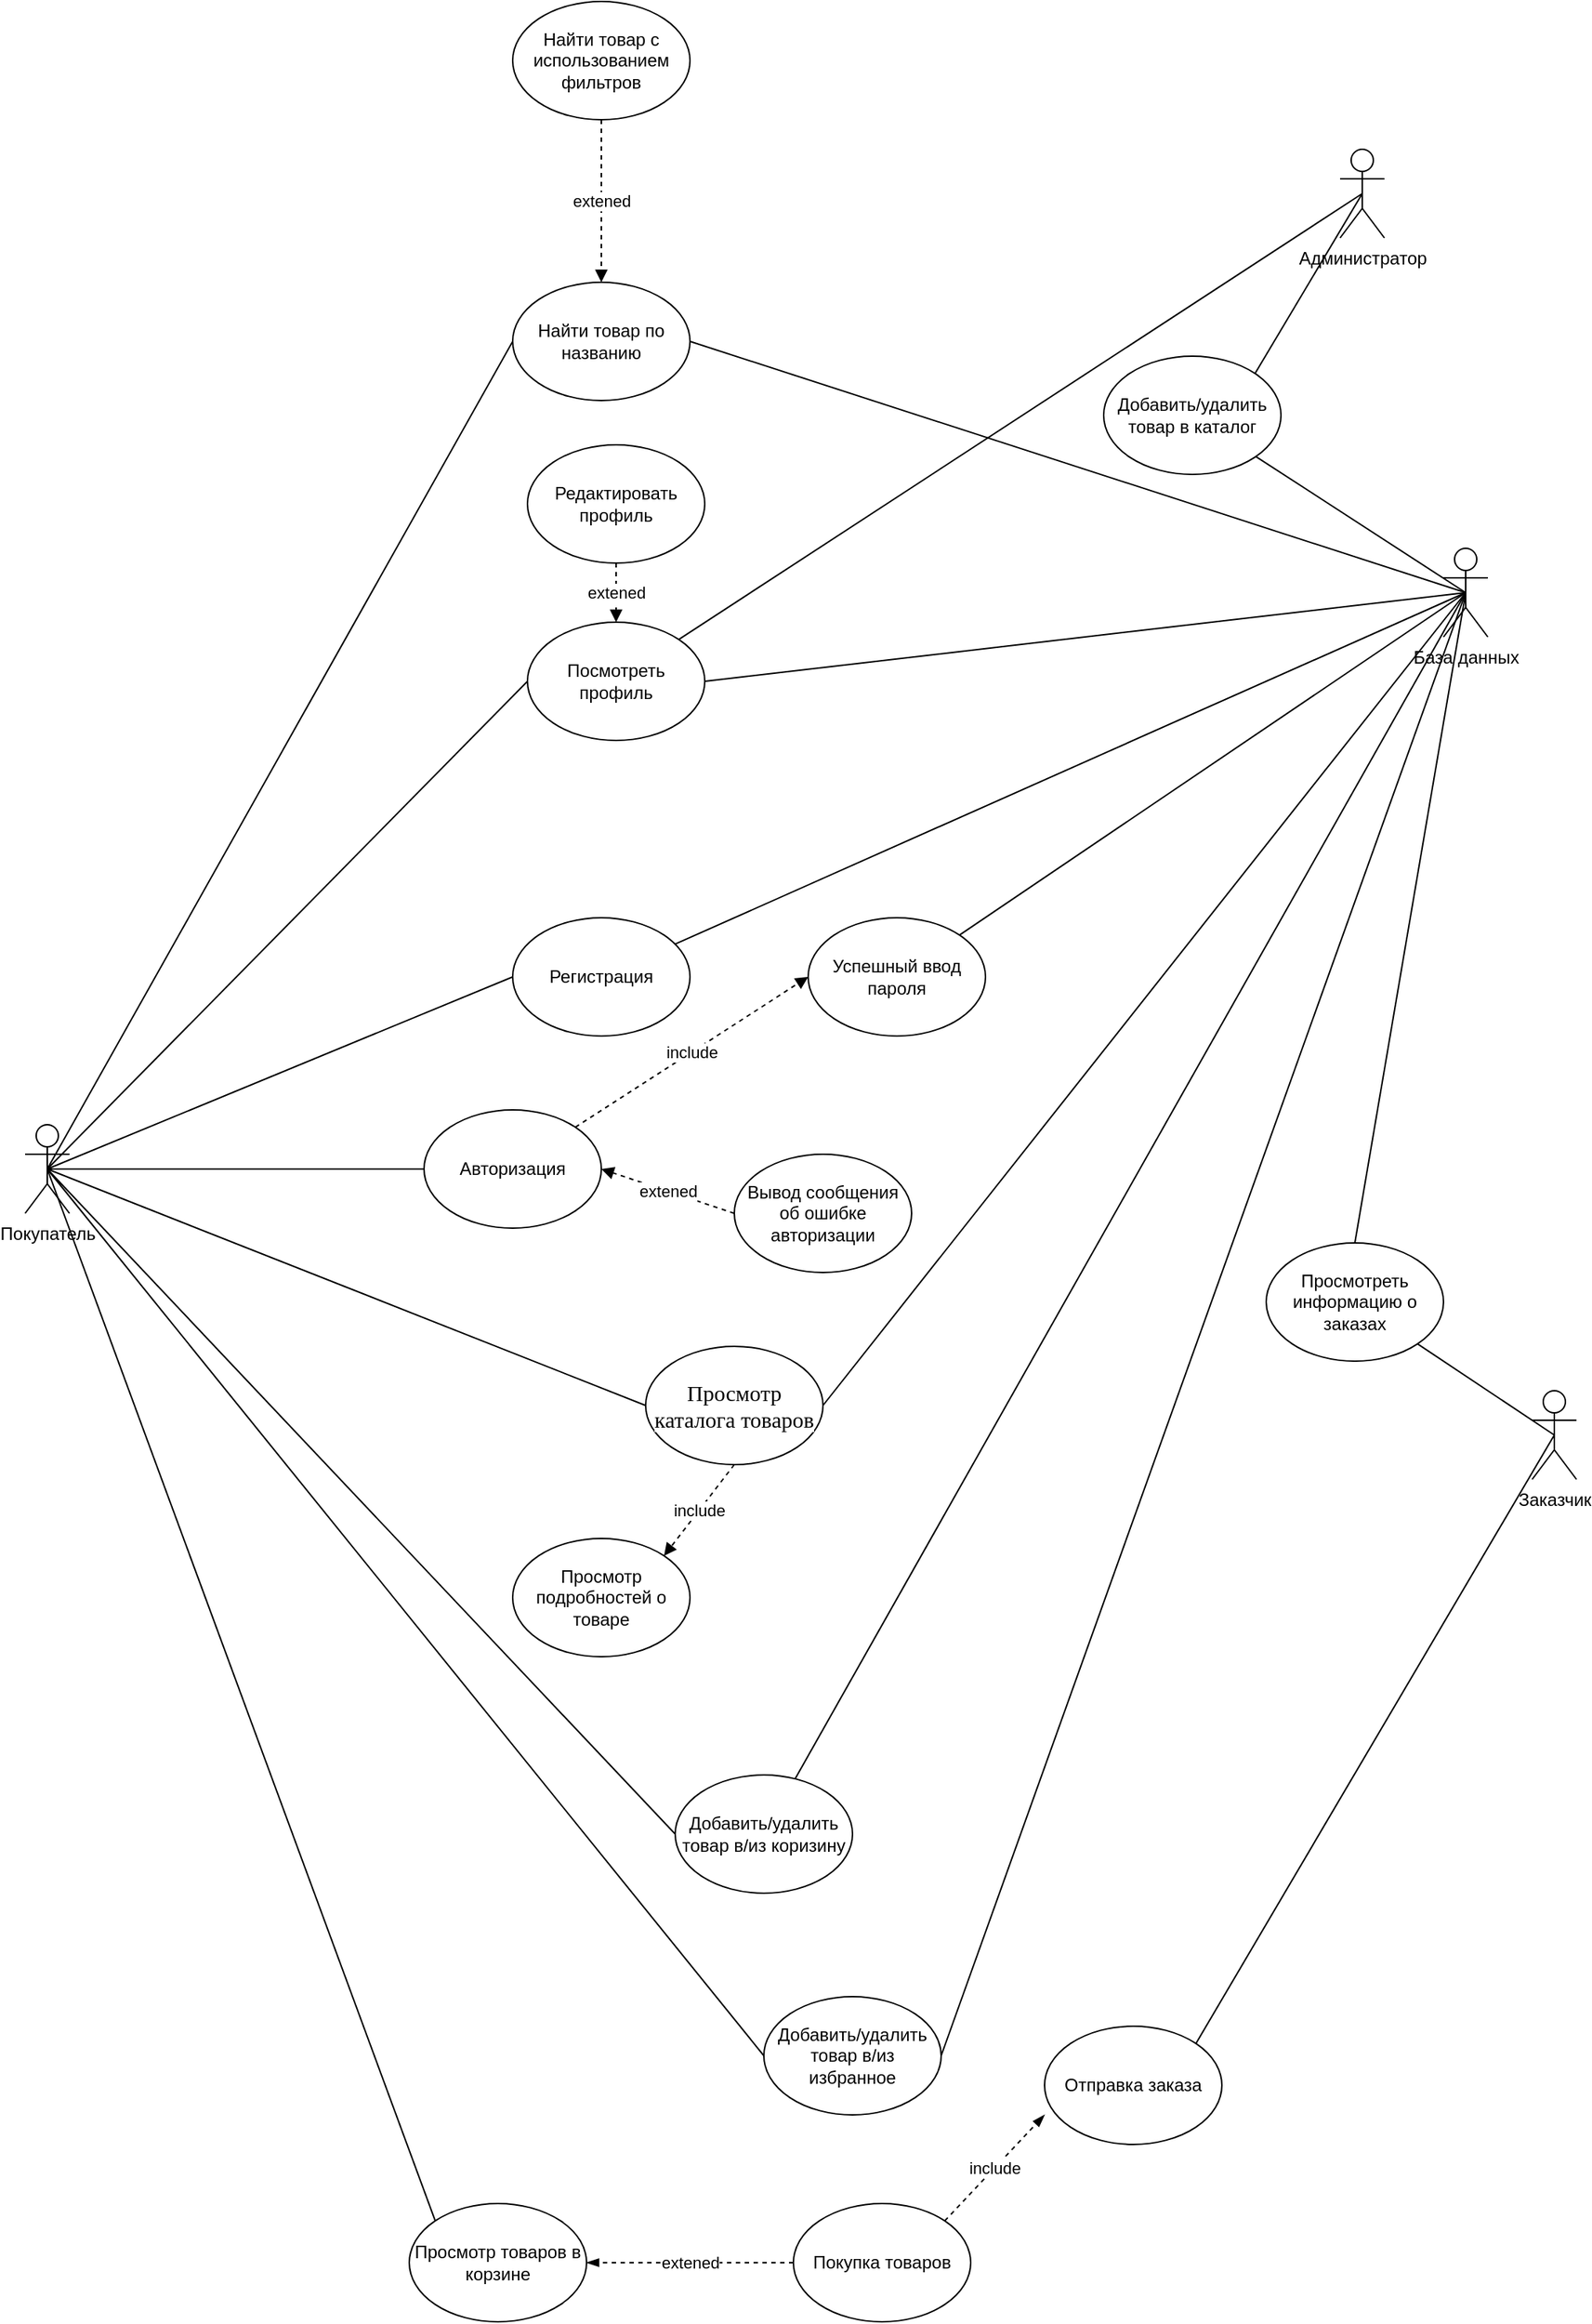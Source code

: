 <mxfile version="20.3.2" type="github">
  <diagram id="R2lEEEUBdFMjLlhIrx00" name="Page-1">
    <mxGraphModel dx="1420" dy="751" grid="1" gridSize="10" guides="1" tooltips="1" connect="1" arrows="1" fold="1" page="1" pageScale="1" pageWidth="850" pageHeight="1100" math="0" shadow="0" extFonts="Permanent Marker^https://fonts.googleapis.com/css?family=Permanent+Marker">
      <root>
        <mxCell id="0" />
        <mxCell id="1" parent="0" />
        <mxCell id="peDgpAjhzuGbC-7XQx3o-9" style="rounded=0;orthogonalLoop=1;jettySize=auto;html=1;exitX=0.5;exitY=0.5;exitDx=0;exitDy=0;exitPerimeter=0;entryX=0;entryY=0.5;entryDx=0;entryDy=0;endArrow=none;endFill=0;" edge="1" parent="1" source="QpdGUigB1U7RmoIJZxl1-1" target="QpdGUigB1U7RmoIJZxl1-2">
          <mxGeometry relative="1" as="geometry" />
        </mxCell>
        <mxCell id="peDgpAjhzuGbC-7XQx3o-17" style="edgeStyle=none;rounded=0;orthogonalLoop=1;jettySize=auto;html=1;exitX=0.5;exitY=0.5;exitDx=0;exitDy=0;exitPerimeter=0;entryX=0;entryY=0.5;entryDx=0;entryDy=0;endArrow=none;endFill=0;" edge="1" parent="1" source="QpdGUigB1U7RmoIJZxl1-1" target="peDgpAjhzuGbC-7XQx3o-16">
          <mxGeometry relative="1" as="geometry" />
        </mxCell>
        <mxCell id="peDgpAjhzuGbC-7XQx3o-21" style="edgeStyle=none;rounded=0;orthogonalLoop=1;jettySize=auto;html=1;exitX=0.5;exitY=0.5;exitDx=0;exitDy=0;exitPerimeter=0;entryX=0;entryY=0.5;entryDx=0;entryDy=0;endArrow=none;endFill=0;" edge="1" parent="1" source="QpdGUigB1U7RmoIJZxl1-1" target="peDgpAjhzuGbC-7XQx3o-20">
          <mxGeometry relative="1" as="geometry" />
        </mxCell>
        <mxCell id="peDgpAjhzuGbC-7XQx3o-27" style="edgeStyle=none;rounded=0;orthogonalLoop=1;jettySize=auto;html=1;exitX=0.5;exitY=0.5;exitDx=0;exitDy=0;exitPerimeter=0;entryX=0;entryY=0.5;entryDx=0;entryDy=0;endArrow=none;endFill=0;" edge="1" parent="1" source="QpdGUigB1U7RmoIJZxl1-1" target="peDgpAjhzuGbC-7XQx3o-26">
          <mxGeometry relative="1" as="geometry" />
        </mxCell>
        <mxCell id="peDgpAjhzuGbC-7XQx3o-29" style="edgeStyle=none;rounded=0;orthogonalLoop=1;jettySize=auto;html=1;exitX=0.5;exitY=0.5;exitDx=0;exitDy=0;exitPerimeter=0;entryX=0;entryY=0.5;entryDx=0;entryDy=0;endArrow=none;endFill=0;" edge="1" parent="1" source="QpdGUigB1U7RmoIJZxl1-1" target="peDgpAjhzuGbC-7XQx3o-12">
          <mxGeometry relative="1" as="geometry" />
        </mxCell>
        <mxCell id="peDgpAjhzuGbC-7XQx3o-50" style="edgeStyle=none;rounded=0;orthogonalLoop=1;jettySize=auto;html=1;exitX=0.5;exitY=0.5;exitDx=0;exitDy=0;exitPerimeter=0;entryX=0;entryY=0.5;entryDx=0;entryDy=0;endArrow=none;endFill=0;" edge="1" parent="1" source="QpdGUigB1U7RmoIJZxl1-1" target="peDgpAjhzuGbC-7XQx3o-47">
          <mxGeometry relative="1" as="geometry" />
        </mxCell>
        <mxCell id="peDgpAjhzuGbC-7XQx3o-51" style="edgeStyle=none;rounded=0;orthogonalLoop=1;jettySize=auto;html=1;exitX=0.5;exitY=0.5;exitDx=0;exitDy=0;exitPerimeter=0;entryX=0;entryY=0.5;entryDx=0;entryDy=0;endArrow=none;endFill=0;" edge="1" parent="1" source="QpdGUigB1U7RmoIJZxl1-1" target="peDgpAjhzuGbC-7XQx3o-48">
          <mxGeometry relative="1" as="geometry" />
        </mxCell>
        <mxCell id="peDgpAjhzuGbC-7XQx3o-60" style="edgeStyle=none;rounded=0;orthogonalLoop=1;jettySize=auto;html=1;exitX=0.5;exitY=0.5;exitDx=0;exitDy=0;exitPerimeter=0;entryX=0;entryY=0;entryDx=0;entryDy=0;endArrow=none;endFill=0;" edge="1" parent="1" source="QpdGUigB1U7RmoIJZxl1-1" target="peDgpAjhzuGbC-7XQx3o-59">
          <mxGeometry relative="1" as="geometry" />
        </mxCell>
        <mxCell id="QpdGUigB1U7RmoIJZxl1-1" value="Покупатель" style="shape=umlActor;verticalLabelPosition=bottom;verticalAlign=top;html=1;outlineConnect=0;" parent="1" vertex="1">
          <mxGeometry x="70" y="770" width="30" height="60" as="geometry" />
        </mxCell>
        <mxCell id="QpdGUigB1U7RmoIJZxl1-2" value="Посмотреть профиль" style="ellipse;whiteSpace=wrap;html=1;" parent="1" vertex="1">
          <mxGeometry x="410" y="430" width="120" height="80" as="geometry" />
        </mxCell>
        <mxCell id="peDgpAjhzuGbC-7XQx3o-10" style="rounded=0;orthogonalLoop=1;jettySize=auto;html=1;exitX=0.5;exitY=0.5;exitDx=0;exitDy=0;exitPerimeter=0;entryX=1;entryY=0.5;entryDx=0;entryDy=0;endArrow=none;endFill=0;" edge="1" parent="1" source="peDgpAjhzuGbC-7XQx3o-1" target="QpdGUigB1U7RmoIJZxl1-2">
          <mxGeometry relative="1" as="geometry" />
        </mxCell>
        <mxCell id="peDgpAjhzuGbC-7XQx3o-13" style="edgeStyle=none;rounded=0;orthogonalLoop=1;jettySize=auto;html=1;exitX=0.5;exitY=0.5;exitDx=0;exitDy=0;exitPerimeter=0;entryX=1;entryY=0.5;entryDx=0;entryDy=0;endArrow=none;endFill=0;" edge="1" parent="1" source="peDgpAjhzuGbC-7XQx3o-1" target="peDgpAjhzuGbC-7XQx3o-12">
          <mxGeometry relative="1" as="geometry" />
        </mxCell>
        <mxCell id="peDgpAjhzuGbC-7XQx3o-22" style="edgeStyle=none;rounded=0;orthogonalLoop=1;jettySize=auto;html=1;exitX=0.5;exitY=0.5;exitDx=0;exitDy=0;exitPerimeter=0;endArrow=none;endFill=0;" edge="1" parent="1" source="peDgpAjhzuGbC-7XQx3o-1" target="peDgpAjhzuGbC-7XQx3o-20">
          <mxGeometry relative="1" as="geometry" />
        </mxCell>
        <mxCell id="peDgpAjhzuGbC-7XQx3o-25" style="edgeStyle=none;rounded=0;orthogonalLoop=1;jettySize=auto;html=1;exitX=0.5;exitY=0.5;exitDx=0;exitDy=0;exitPerimeter=0;entryX=0.5;entryY=0;entryDx=0;entryDy=0;endArrow=none;endFill=0;" edge="1" parent="1" source="peDgpAjhzuGbC-7XQx3o-1" target="peDgpAjhzuGbC-7XQx3o-23">
          <mxGeometry relative="1" as="geometry" />
        </mxCell>
        <mxCell id="peDgpAjhzuGbC-7XQx3o-49" style="rounded=0;orthogonalLoop=1;jettySize=auto;html=1;exitX=0.5;exitY=0.5;exitDx=0;exitDy=0;exitPerimeter=0;endArrow=none;endFill=0;" edge="1" parent="1" source="peDgpAjhzuGbC-7XQx3o-1" target="peDgpAjhzuGbC-7XQx3o-47">
          <mxGeometry relative="1" as="geometry" />
        </mxCell>
        <mxCell id="peDgpAjhzuGbC-7XQx3o-71" style="edgeStyle=none;rounded=0;orthogonalLoop=1;jettySize=auto;html=1;exitX=0.5;exitY=0.5;exitDx=0;exitDy=0;exitPerimeter=0;startArrow=none;startFill=0;endArrow=none;endFill=0;" edge="1" parent="1" source="peDgpAjhzuGbC-7XQx3o-1" target="peDgpAjhzuGbC-7XQx3o-64">
          <mxGeometry relative="1" as="geometry" />
        </mxCell>
        <mxCell id="peDgpAjhzuGbC-7XQx3o-1" value="База данных" style="shape=umlActor;verticalLabelPosition=bottom;verticalAlign=top;html=1;outlineConnect=0;" vertex="1" parent="1">
          <mxGeometry x="1030" y="380" width="30" height="60" as="geometry" />
        </mxCell>
        <mxCell id="peDgpAjhzuGbC-7XQx3o-65" style="rounded=0;orthogonalLoop=1;jettySize=auto;html=1;exitX=0.5;exitY=0.5;exitDx=0;exitDy=0;exitPerimeter=0;entryX=1;entryY=0;entryDx=0;entryDy=0;endArrow=none;endFill=0;startArrow=none;startFill=0;" edge="1" parent="1" source="peDgpAjhzuGbC-7XQx3o-2" target="QpdGUigB1U7RmoIJZxl1-2">
          <mxGeometry relative="1" as="geometry" />
        </mxCell>
        <mxCell id="peDgpAjhzuGbC-7XQx3o-66" style="edgeStyle=none;rounded=0;orthogonalLoop=1;jettySize=auto;html=1;exitX=0.5;exitY=0.5;exitDx=0;exitDy=0;exitPerimeter=0;entryX=1;entryY=0;entryDx=0;entryDy=0;startArrow=none;startFill=0;endArrow=none;endFill=0;" edge="1" parent="1" source="peDgpAjhzuGbC-7XQx3o-2" target="peDgpAjhzuGbC-7XQx3o-64">
          <mxGeometry relative="1" as="geometry" />
        </mxCell>
        <mxCell id="peDgpAjhzuGbC-7XQx3o-2" value="Администратор" style="shape=umlActor;verticalLabelPosition=bottom;verticalAlign=top;html=1;outlineConnect=0;" vertex="1" parent="1">
          <mxGeometry x="960" y="110" width="30" height="60" as="geometry" />
        </mxCell>
        <mxCell id="peDgpAjhzuGbC-7XQx3o-45" value="include" style="edgeStyle=none;rounded=0;orthogonalLoop=1;jettySize=auto;html=1;exitX=0.5;exitY=1;exitDx=0;exitDy=0;entryX=1;entryY=0;entryDx=0;entryDy=0;dashed=1;endArrow=block;endFill=1;" edge="1" parent="1" source="peDgpAjhzuGbC-7XQx3o-12" target="peDgpAjhzuGbC-7XQx3o-44">
          <mxGeometry relative="1" as="geometry">
            <mxPoint x="450.0" y="1020.0" as="sourcePoint" />
          </mxGeometry>
        </mxCell>
        <mxCell id="peDgpAjhzuGbC-7XQx3o-12" value="&lt;span style=&quot;font-family: &amp;quot;YS Text&amp;quot;; font-size: 15px; text-align: left; background-color: rgb(255, 255, 255);&quot;&gt;Просмотр каталога товаров&lt;/span&gt;" style="ellipse;whiteSpace=wrap;html=1;" vertex="1" parent="1">
          <mxGeometry x="490" y="920" width="120" height="80" as="geometry" />
        </mxCell>
        <mxCell id="peDgpAjhzuGbC-7XQx3o-18" style="edgeStyle=none;rounded=0;orthogonalLoop=1;jettySize=auto;html=1;exitX=1;exitY=0.5;exitDx=0;exitDy=0;entryX=0.5;entryY=0.5;entryDx=0;entryDy=0;entryPerimeter=0;endArrow=none;endFill=0;" edge="1" parent="1" source="peDgpAjhzuGbC-7XQx3o-16" target="peDgpAjhzuGbC-7XQx3o-1">
          <mxGeometry relative="1" as="geometry" />
        </mxCell>
        <mxCell id="peDgpAjhzuGbC-7XQx3o-16" value="Найти товар по названию" style="ellipse;whiteSpace=wrap;html=1;" vertex="1" parent="1">
          <mxGeometry x="400" y="200" width="120" height="80" as="geometry" />
        </mxCell>
        <mxCell id="peDgpAjhzuGbC-7XQx3o-24" style="edgeStyle=none;rounded=0;orthogonalLoop=1;jettySize=auto;html=1;exitX=0.5;exitY=0.5;exitDx=0;exitDy=0;exitPerimeter=0;entryX=1;entryY=1;entryDx=0;entryDy=0;endArrow=none;endFill=0;" edge="1" parent="1" source="peDgpAjhzuGbC-7XQx3o-19" target="peDgpAjhzuGbC-7XQx3o-23">
          <mxGeometry relative="1" as="geometry" />
        </mxCell>
        <mxCell id="peDgpAjhzuGbC-7XQx3o-35" style="edgeStyle=none;rounded=0;orthogonalLoop=1;jettySize=auto;html=1;exitX=0.5;exitY=0.5;exitDx=0;exitDy=0;exitPerimeter=0;entryX=1;entryY=0;entryDx=0;entryDy=0;endArrow=none;endFill=0;" edge="1" parent="1" source="peDgpAjhzuGbC-7XQx3o-19" target="peDgpAjhzuGbC-7XQx3o-34">
          <mxGeometry relative="1" as="geometry" />
        </mxCell>
        <mxCell id="peDgpAjhzuGbC-7XQx3o-19" value="Заказчик" style="shape=umlActor;verticalLabelPosition=bottom;verticalAlign=top;html=1;outlineConnect=0;" vertex="1" parent="1">
          <mxGeometry x="1090" y="950" width="30" height="60" as="geometry" />
        </mxCell>
        <mxCell id="peDgpAjhzuGbC-7XQx3o-20" value="Добавить/удалить товар в/из коризину" style="ellipse;whiteSpace=wrap;html=1;" vertex="1" parent="1">
          <mxGeometry x="510" y="1210" width="120" height="80" as="geometry" />
        </mxCell>
        <mxCell id="peDgpAjhzuGbC-7XQx3o-23" value="Просмотреть информацию о заказах" style="ellipse;whiteSpace=wrap;html=1;" vertex="1" parent="1">
          <mxGeometry x="910" y="850" width="120" height="80" as="geometry" />
        </mxCell>
        <mxCell id="peDgpAjhzuGbC-7XQx3o-28" style="edgeStyle=none;rounded=0;orthogonalLoop=1;jettySize=auto;html=1;exitX=1;exitY=0.5;exitDx=0;exitDy=0;entryX=0.5;entryY=0.5;entryDx=0;entryDy=0;entryPerimeter=0;endArrow=none;endFill=0;" edge="1" parent="1" source="peDgpAjhzuGbC-7XQx3o-26" target="peDgpAjhzuGbC-7XQx3o-1">
          <mxGeometry relative="1" as="geometry" />
        </mxCell>
        <mxCell id="peDgpAjhzuGbC-7XQx3o-26" value="Добавить/удалить товар в/из избранное" style="ellipse;whiteSpace=wrap;html=1;" vertex="1" parent="1">
          <mxGeometry x="570" y="1360" width="120" height="80" as="geometry" />
        </mxCell>
        <mxCell id="peDgpAjhzuGbC-7XQx3o-33" style="edgeStyle=none;rounded=0;orthogonalLoop=1;jettySize=auto;html=1;exitX=0.5;exitY=1;exitDx=0;exitDy=0;endArrow=none;endFill=0;" edge="1" parent="1">
          <mxGeometry relative="1" as="geometry">
            <mxPoint x="340" y="1490.0" as="sourcePoint" />
            <mxPoint x="340" y="1490.0" as="targetPoint" />
          </mxGeometry>
        </mxCell>
        <mxCell id="peDgpAjhzuGbC-7XQx3o-34" value="Отправка заказа" style="ellipse;whiteSpace=wrap;html=1;" vertex="1" parent="1">
          <mxGeometry x="760" y="1380" width="120" height="80" as="geometry" />
        </mxCell>
        <mxCell id="peDgpAjhzuGbC-7XQx3o-43" value="extened" style="edgeStyle=none;rounded=0;orthogonalLoop=1;jettySize=auto;html=1;exitX=0.5;exitY=1;exitDx=0;exitDy=0;entryX=0.5;entryY=0;entryDx=0;entryDy=0;dashed=1;endArrow=block;endFill=1;" edge="1" parent="1" source="peDgpAjhzuGbC-7XQx3o-39" target="peDgpAjhzuGbC-7XQx3o-16">
          <mxGeometry relative="1" as="geometry" />
        </mxCell>
        <mxCell id="peDgpAjhzuGbC-7XQx3o-39" value="Найти товар с использованием фильтров" style="ellipse;whiteSpace=wrap;html=1;" vertex="1" parent="1">
          <mxGeometry x="400" y="10" width="120" height="80" as="geometry" />
        </mxCell>
        <mxCell id="peDgpAjhzuGbC-7XQx3o-42" value="extened" style="edgeStyle=none;rounded=0;orthogonalLoop=1;jettySize=auto;html=1;exitX=0.5;exitY=1;exitDx=0;exitDy=0;entryX=0.5;entryY=0;entryDx=0;entryDy=0;dashed=1;endArrow=block;endFill=1;" edge="1" parent="1" source="peDgpAjhzuGbC-7XQx3o-41" target="QpdGUigB1U7RmoIJZxl1-2">
          <mxGeometry relative="1" as="geometry" />
        </mxCell>
        <mxCell id="peDgpAjhzuGbC-7XQx3o-41" value="Редактировать профиль" style="ellipse;whiteSpace=wrap;html=1;" vertex="1" parent="1">
          <mxGeometry x="410" y="310" width="120" height="80" as="geometry" />
        </mxCell>
        <mxCell id="peDgpAjhzuGbC-7XQx3o-44" value="Просмотр подробностей о товаре" style="ellipse;whiteSpace=wrap;html=1;" vertex="1" parent="1">
          <mxGeometry x="400" y="1050" width="120" height="80" as="geometry" />
        </mxCell>
        <mxCell id="peDgpAjhzuGbC-7XQx3o-47" value="Регистрация" style="ellipse;whiteSpace=wrap;html=1;" vertex="1" parent="1">
          <mxGeometry x="400" y="630" width="120" height="80" as="geometry" />
        </mxCell>
        <mxCell id="peDgpAjhzuGbC-7XQx3o-57" value="include" style="edgeStyle=none;rounded=0;orthogonalLoop=1;jettySize=auto;html=1;exitX=1;exitY=0;exitDx=0;exitDy=0;entryX=0;entryY=0.5;entryDx=0;entryDy=0;dashed=1;endArrow=block;endFill=1;" edge="1" parent="1" source="peDgpAjhzuGbC-7XQx3o-48" target="peDgpAjhzuGbC-7XQx3o-56">
          <mxGeometry relative="1" as="geometry" />
        </mxCell>
        <mxCell id="peDgpAjhzuGbC-7XQx3o-48" value="Авторизация" style="ellipse;whiteSpace=wrap;html=1;" vertex="1" parent="1">
          <mxGeometry x="340" y="760" width="120" height="80" as="geometry" />
        </mxCell>
        <mxCell id="peDgpAjhzuGbC-7XQx3o-55" value="extened" style="edgeStyle=none;rounded=0;orthogonalLoop=1;jettySize=auto;html=1;exitX=0;exitY=0.5;exitDx=0;exitDy=0;entryX=1;entryY=0.5;entryDx=0;entryDy=0;endArrow=block;endFill=1;dashed=1;" edge="1" parent="1" source="peDgpAjhzuGbC-7XQx3o-54" target="peDgpAjhzuGbC-7XQx3o-48">
          <mxGeometry relative="1" as="geometry" />
        </mxCell>
        <mxCell id="peDgpAjhzuGbC-7XQx3o-54" value="Вывод сообщения об ошибке авторизации" style="ellipse;whiteSpace=wrap;html=1;" vertex="1" parent="1">
          <mxGeometry x="550" y="790" width="120" height="80" as="geometry" />
        </mxCell>
        <mxCell id="peDgpAjhzuGbC-7XQx3o-58" style="edgeStyle=none;rounded=0;orthogonalLoop=1;jettySize=auto;html=1;exitX=1;exitY=0;exitDx=0;exitDy=0;entryX=0.5;entryY=0.5;entryDx=0;entryDy=0;entryPerimeter=0;endArrow=none;endFill=0;" edge="1" parent="1" source="peDgpAjhzuGbC-7XQx3o-56" target="peDgpAjhzuGbC-7XQx3o-1">
          <mxGeometry relative="1" as="geometry" />
        </mxCell>
        <mxCell id="peDgpAjhzuGbC-7XQx3o-56" value="Успешный ввод пароля" style="ellipse;whiteSpace=wrap;html=1;" vertex="1" parent="1">
          <mxGeometry x="600" y="630" width="120" height="80" as="geometry" />
        </mxCell>
        <mxCell id="peDgpAjhzuGbC-7XQx3o-59" value="Просмотр товаров в корзине" style="ellipse;whiteSpace=wrap;html=1;" vertex="1" parent="1">
          <mxGeometry x="330" y="1500" width="120" height="80" as="geometry" />
        </mxCell>
        <mxCell id="peDgpAjhzuGbC-7XQx3o-62" value="extened" style="edgeStyle=none;rounded=0;orthogonalLoop=1;jettySize=auto;html=1;exitX=0;exitY=0.5;exitDx=0;exitDy=0;entryX=1;entryY=0.5;entryDx=0;entryDy=0;endArrow=blockThin;endFill=1;dashed=1;" edge="1" parent="1" source="peDgpAjhzuGbC-7XQx3o-61" target="peDgpAjhzuGbC-7XQx3o-59">
          <mxGeometry relative="1" as="geometry" />
        </mxCell>
        <mxCell id="peDgpAjhzuGbC-7XQx3o-63" value="include" style="edgeStyle=none;rounded=0;orthogonalLoop=1;jettySize=auto;html=1;exitX=1;exitY=0;exitDx=0;exitDy=0;entryX=0;entryY=0.75;entryDx=0;entryDy=0;entryPerimeter=0;dashed=1;endArrow=blockThin;endFill=1;" edge="1" parent="1" source="peDgpAjhzuGbC-7XQx3o-61" target="peDgpAjhzuGbC-7XQx3o-34">
          <mxGeometry relative="1" as="geometry" />
        </mxCell>
        <mxCell id="peDgpAjhzuGbC-7XQx3o-61" value="Покупка товаров" style="ellipse;whiteSpace=wrap;html=1;" vertex="1" parent="1">
          <mxGeometry x="590" y="1500" width="120" height="80" as="geometry" />
        </mxCell>
        <mxCell id="peDgpAjhzuGbC-7XQx3o-64" value="Добавить/удалить товар в каталог" style="ellipse;whiteSpace=wrap;html=1;" vertex="1" parent="1">
          <mxGeometry x="800" y="250" width="120" height="80" as="geometry" />
        </mxCell>
      </root>
    </mxGraphModel>
  </diagram>
</mxfile>
